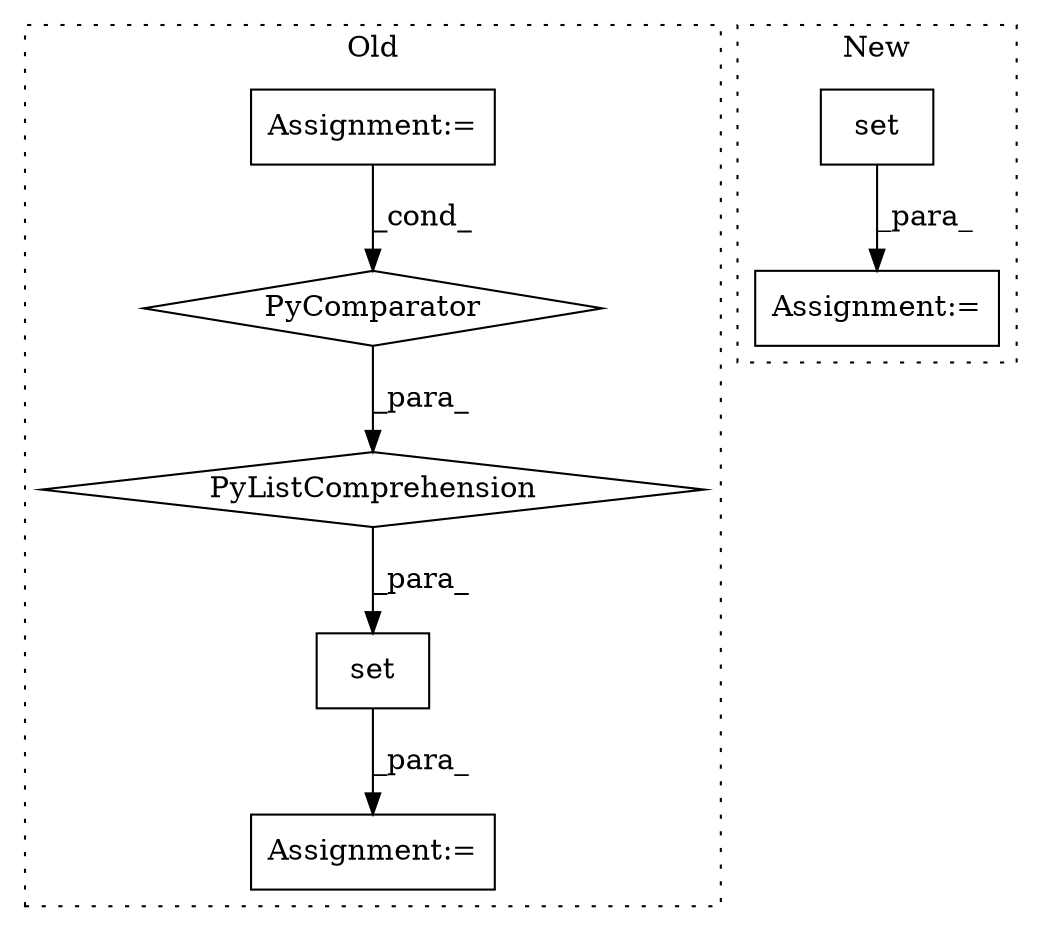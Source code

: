 digraph G {
subgraph cluster0 {
1 [label="PyListComprehension" a="109" s="5599" l="146" shape="diamond"];
3 [label="PyComparator" a="113" s="5704" l="33" shape="diamond"];
4 [label="Assignment:=" a="7" s="5704" l="33" shape="box"];
5 [label="Assignment:=" a="7" s="5581" l="1" shape="box"];
7 [label="set" a="32" s="5582,5745" l="17,-5" shape="box"];
label = "Old";
style="dotted";
}
subgraph cluster1 {
2 [label="set" a="32" s="5743,5755" l="4,1" shape="box"];
6 [label="Assignment:=" a="7" s="5742" l="1" shape="box"];
label = "New";
style="dotted";
}
1 -> 7 [label="_para_"];
2 -> 6 [label="_para_"];
3 -> 1 [label="_para_"];
4 -> 3 [label="_cond_"];
7 -> 5 [label="_para_"];
}